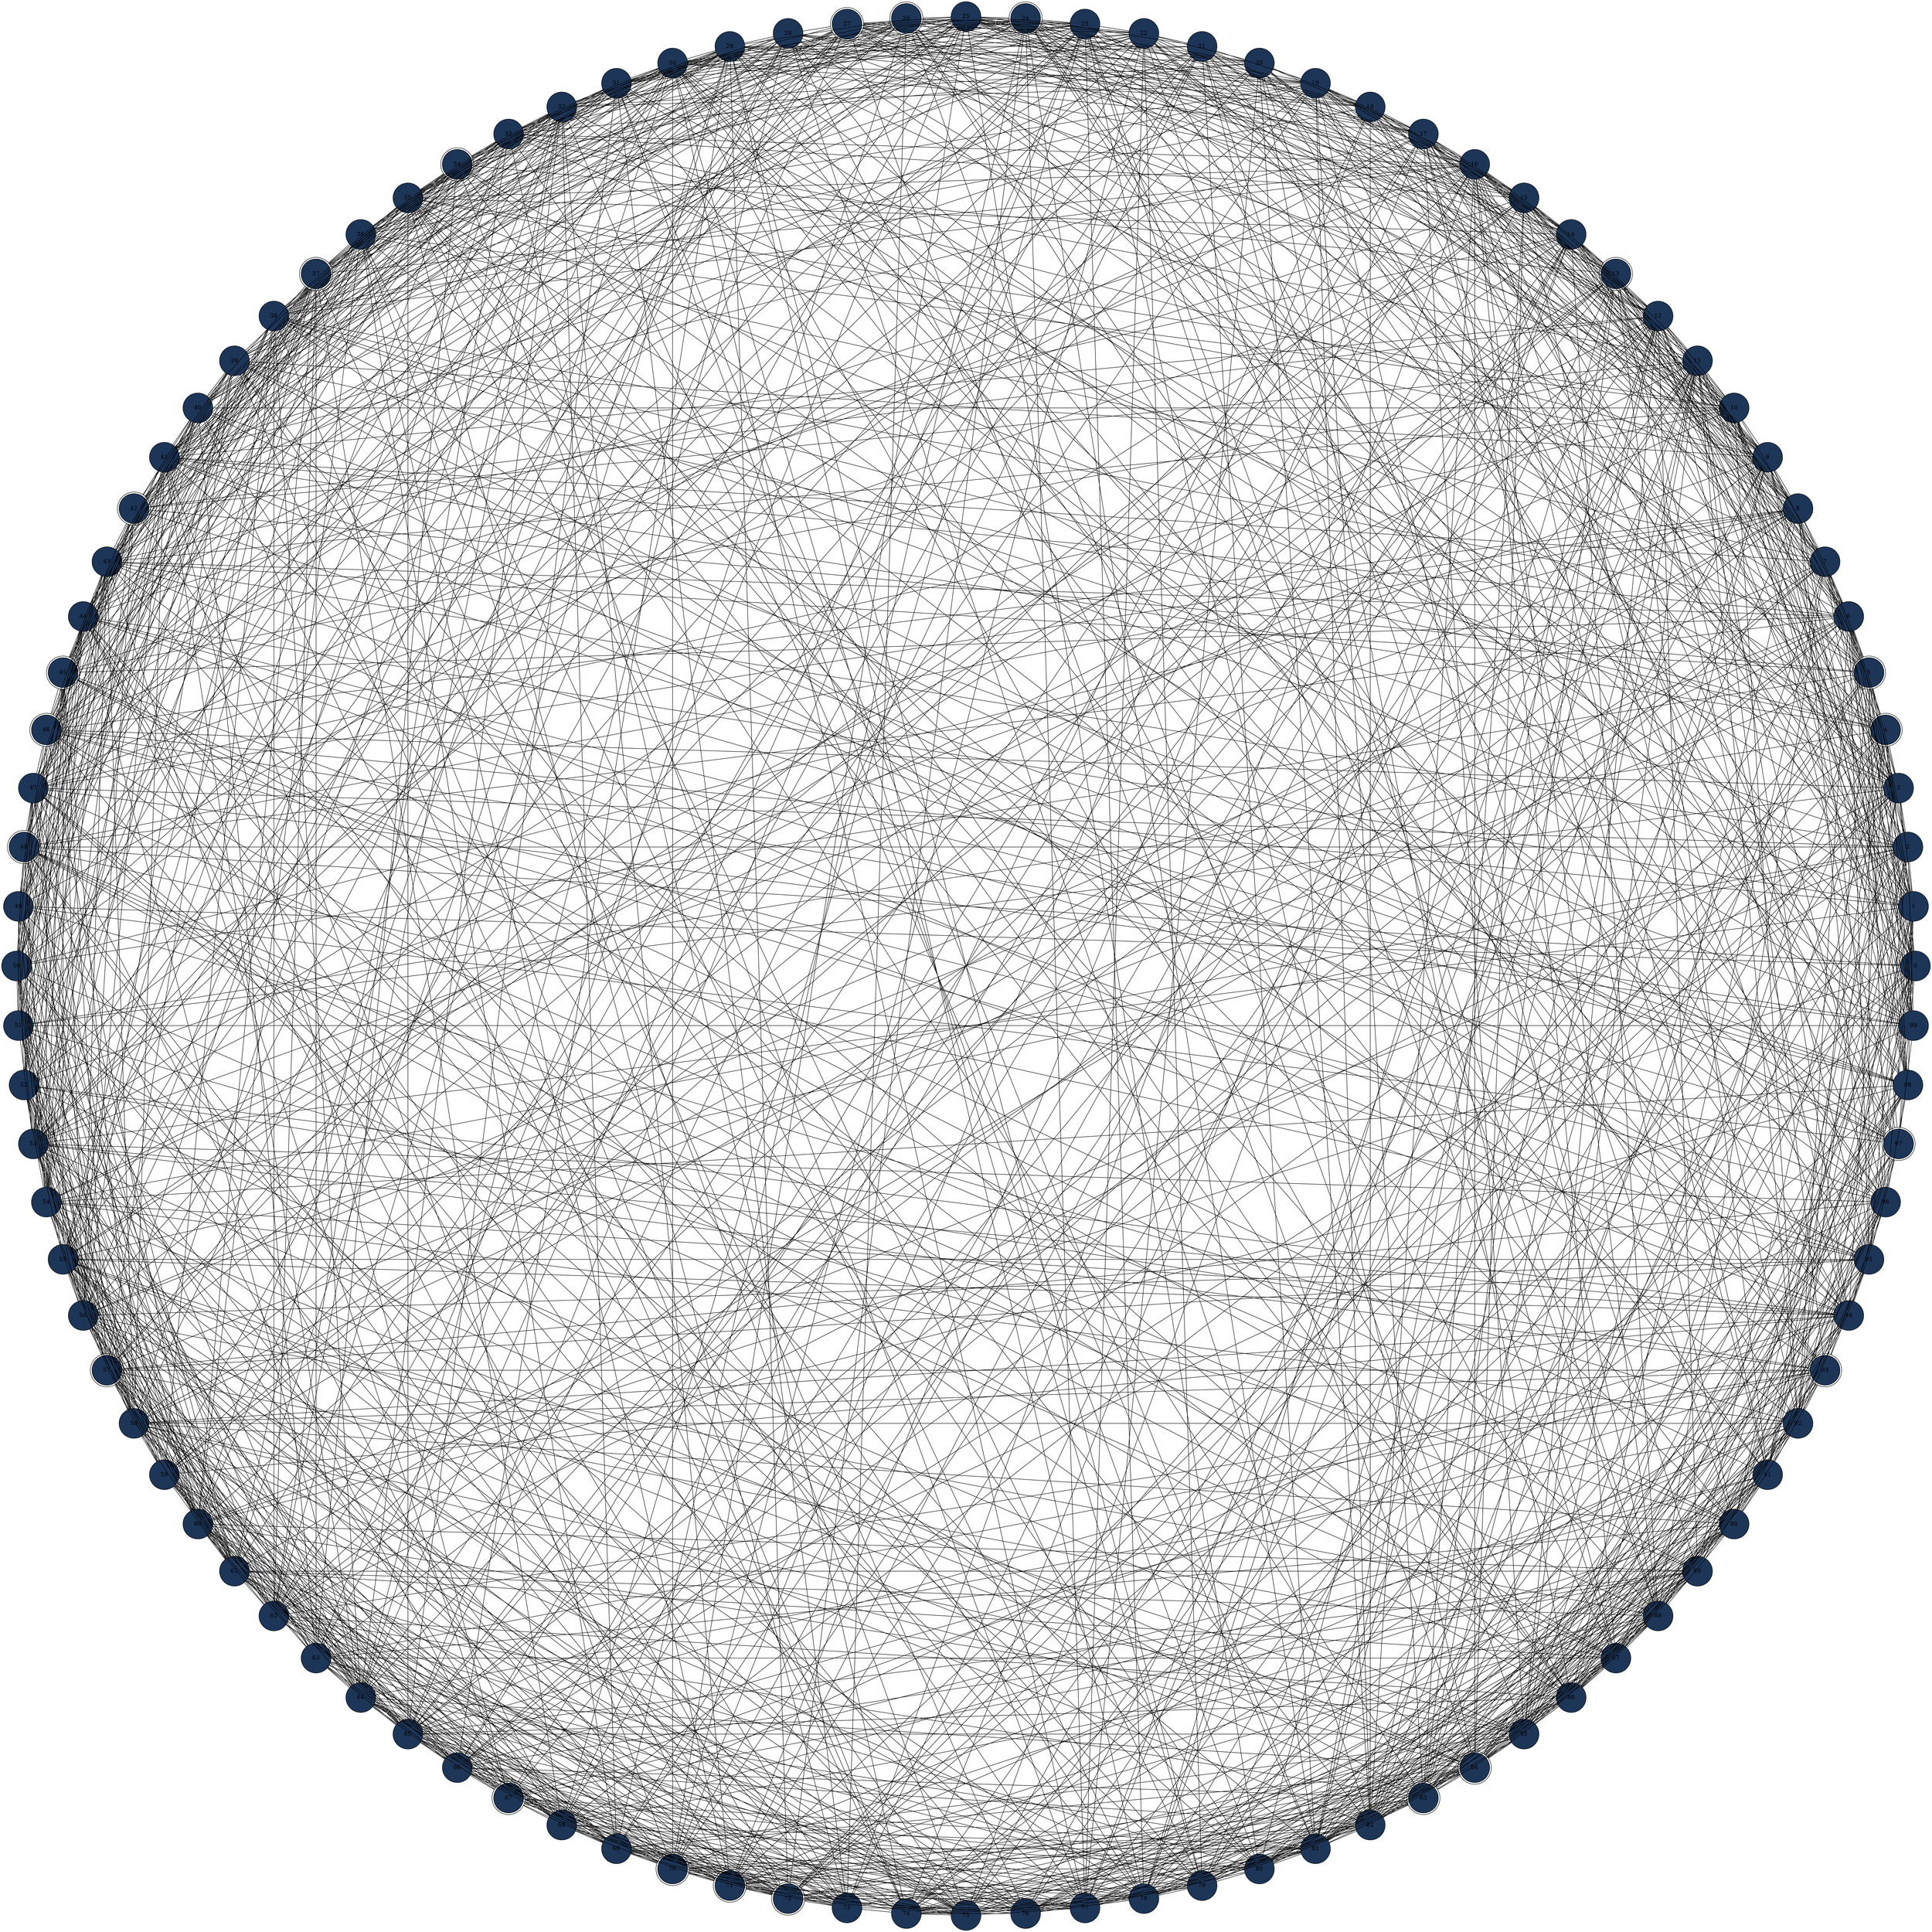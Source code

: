 graph the_graph {
ordering=out
layout="neato"
A [label="0",pos="31.830989,0.000000!",shape="circle",width=1.,fixedsize=true,style=filled,fillcolor="#1D3557"]
B [label="1",pos="31.768177,1.998684!",shape="circle",width=1.,fixedsize=true,style=filled,fillcolor="#1D3557"]
C [label="2",pos="31.579992,3.989481!",shape="circle",width=1.,fixedsize=true,style=filled,fillcolor="#1D3557"]
D [label="3",pos="31.267174,5.964532!",shape="circle",width=1.,fixedsize=true,style=filled,fillcolor="#1D3557"]
E [label="4",pos="30.830960,7.916045!",shape="doublecircle",width=1.,fixedsize=true,style=filled,fillcolor="#1D3557"]
F [label="5",pos="30.273069,9.836316!",shape="doublecircle",width=1.,fixedsize=true,style=filled,fillcolor="#1D3557"]
G [label="6",pos="29.595705,11.717768!",shape="circle",width=1.,fixedsize=true,style=filled,fillcolor="#1D3557"]
H [label="7",pos="28.801540,13.552976!",shape="circle",width=1.,fixedsize=true,style=filled,fillcolor="#1D3557"]
I [label="8",pos="27.893708,15.334696!",shape="circle",width=1.,fixedsize=true,style=filled,fillcolor="#1D3557"]
J [label="9",pos="26.875793,17.055897!",shape="circle",width=1.,fixedsize=true,style=filled,fillcolor="#1D3557"]
K [label="10",pos="25.751811,18.709786!",shape="circle",width=1.,fixedsize=true,style=filled,fillcolor="#1D3557"]
L [label="11",pos="24.526198,20.289836!",shape="circle",width=1.,fixedsize=true,style=filled,fillcolor="#1D3557"]
M [label="12",pos="23.203792,21.789811!",shape="circle",width=1.,fixedsize=true,style=filled,fillcolor="#1D3557"]
N [label="13",pos="21.789811,23.203792!",shape="doublecircle",width=1.,fixedsize=true,style=filled,fillcolor="#1D3557"]
O [label="14",pos="20.289836,24.526198!",shape="circle",width=1.,fixedsize=true,style=filled,fillcolor="#1D3557"]
P [label="15",pos="18.709786,25.751811!",shape="circle",width=1.,fixedsize=true,style=filled,fillcolor="#1D3557"]
Q [label="16",pos="17.055897,26.875793!",shape="circle",width=1.,fixedsize=true,style=filled,fillcolor="#1D3557"]
R [label="17",pos="15.334696,27.893708!",shape="circle",width=1.,fixedsize=true,style=filled,fillcolor="#1D3557"]
S [label="18",pos="13.552976,28.801540!",shape="circle",width=1.,fixedsize=true,style=filled,fillcolor="#1D3557"]
T [label="19",pos="11.717768,29.595705!",shape="circle",width=1.,fixedsize=true,style=filled,fillcolor="#1D3557"]
U [label="20",pos="9.836316,30.273069!",shape="circle",width=1.,fixedsize=true,style=filled,fillcolor="#1D3557"]
V [label="21",pos="7.916045,30.830960!",shape="circle",width=1.,fixedsize=true,style=filled,fillcolor="#1D3557"]
W [label="22",pos="5.964532,31.267174!",shape="circle",width=1.,fixedsize=true,style=filled,fillcolor="#1D3557"]
X [label="23",pos="3.989481,31.579992!",shape="circle",width=1.,fixedsize=true,style=filled,fillcolor="#1D3557"]
Y [label="24",pos="1.998684,31.768177!",shape="doublecircle",width=1.,fixedsize=true,style=filled,fillcolor="#1D3557"]
Z [label="25",pos="0.000000,31.830989!",shape="circle",width=1.,fixedsize=true,style=filled,fillcolor="#1D3557"]
AB [label="26",pos="-1.998684,31.768177!",shape="doublecircle",width=1.,fixedsize=true,style=filled,fillcolor="#1D3557"]
BB [label="27",pos="-3.989481,31.579992!",shape="doublecircle",width=1.,fixedsize=true,style=filled,fillcolor="#1D3557"]
CB [label="28",pos="-5.964532,31.267174!",shape="circle",width=1.,fixedsize=true,style=filled,fillcolor="#1D3557"]
DB [label="29",pos="-7.916045,30.830960!",shape="circle",width=1.,fixedsize=true,style=filled,fillcolor="#1D3557"]
EB [label="30",pos="-9.836316,30.273069!",shape="circle",width=1.,fixedsize=true,style=filled,fillcolor="#1D3557"]
FB [label="31",pos="-11.717768,29.595705!",shape="circle",width=1.,fixedsize=true,style=filled,fillcolor="#1D3557"]
GB [label="32",pos="-13.552976,28.801540!",shape="circle",width=1.,fixedsize=true,style=filled,fillcolor="#1D3557"]
HB [label="33",pos="-15.334696,27.893708!",shape="circle",width=1.,fixedsize=true,style=filled,fillcolor="#1D3557"]
IB [label="34",pos="-17.055897,26.875793!",shape="doublecircle",width=1.,fixedsize=true,style=filled,fillcolor="#1D3557"]
JB [label="35",pos="-18.709786,25.751811!",shape="circle",width=1.,fixedsize=true,style=filled,fillcolor="#1D3557"]
KB [label="36",pos="-20.289836,24.526198!",shape="circle",width=1.,fixedsize=true,style=filled,fillcolor="#1D3557"]
LB [label="37",pos="-21.789811,23.203792!",shape="doublecircle",width=1.,fixedsize=true,style=filled,fillcolor="#1D3557"]
MB [label="38",pos="-23.203792,21.789811!",shape="circle",width=1.,fixedsize=true,style=filled,fillcolor="#1D3557"]
NB [label="39",pos="-24.526198,20.289836!",shape="circle",width=1.,fixedsize=true,style=filled,fillcolor="#1D3557"]
OB [label="40",pos="-25.751811,18.709786!",shape="circle",width=1.,fixedsize=true,style=filled,fillcolor="#1D3557"]
PB [label="41",pos="-26.875793,17.055897!",shape="circle",width=1.,fixedsize=true,style=filled,fillcolor="#1D3557"]
QB [label="42",pos="-27.893708,15.334696!",shape="doublecircle",width=1.,fixedsize=true,style=filled,fillcolor="#1D3557"]
RB [label="43",pos="-28.801540,13.552976!",shape="circle",width=1.,fixedsize=true,style=filled,fillcolor="#1D3557"]
SB [label="44",pos="-29.595705,11.717768!",shape="circle",width=1.,fixedsize=true,style=filled,fillcolor="#1D3557"]
TB [label="45",pos="-30.273069,9.836316!",shape="doublecircle",width=1.,fixedsize=true,style=filled,fillcolor="#1D3557"]
UB [label="46",pos="-30.830960,7.916045!",shape="doublecircle",width=1.,fixedsize=true,style=filled,fillcolor="#1D3557"]
VB [label="47",pos="-31.267174,5.964532!",shape="circle",width=1.,fixedsize=true,style=filled,fillcolor="#1D3557"]
WB [label="48",pos="-31.579992,3.989481!",shape="doublecircle",width=1.,fixedsize=true,style=filled,fillcolor="#1D3557"]
XB [label="49",pos="-31.768177,1.998684!",shape="circle",width=1.,fixedsize=true,style=filled,fillcolor="#1D3557"]
YB [label="50",pos="-31.830989,0.000000!",shape="circle",width=1.,fixedsize=true,style=filled,fillcolor="#1D3557"]
ZB [label="51",pos="-31.768177,-1.998684!",shape="circle",width=1.,fixedsize=true,style=filled,fillcolor="#1D3557"]
AC [label="52",pos="-31.579992,-3.989481!",shape="circle",width=1.,fixedsize=true,style=filled,fillcolor="#1D3557"]
BC [label="53",pos="-31.267174,-5.964532!",shape="circle",width=1.,fixedsize=true,style=filled,fillcolor="#1D3557"]
CC [label="54",pos="-30.830960,-7.916045!",shape="circle",width=1.,fixedsize=true,style=filled,fillcolor="#1D3557"]
DC [label="55",pos="-30.273069,-9.836316!",shape="circle",width=1.,fixedsize=true,style=filled,fillcolor="#1D3557"]
EC [label="56",pos="-29.595705,-11.717768!",shape="circle",width=1.,fixedsize=true,style=filled,fillcolor="#1D3557"]
FC [label="57",pos="-28.801540,-13.552976!",shape="doublecircle",width=1.,fixedsize=true,style=filled,fillcolor="#1D3557"]
GC [label="58",pos="-27.893708,-15.334696!",shape="circle",width=1.,fixedsize=true,style=filled,fillcolor="#1D3557"]
HC [label="59",pos="-26.875793,-17.055897!",shape="circle",width=1.,fixedsize=true,style=filled,fillcolor="#1D3557"]
IC [label="60",pos="-25.751811,-18.709786!",shape="circle",width=1.,fixedsize=true,style=filled,fillcolor="#1D3557"]
JC [label="61",pos="-24.526198,-20.289836!",shape="circle",width=1.,fixedsize=true,style=filled,fillcolor="#1D3557"]
KC [label="62",pos="-23.203792,-21.789811!",shape="circle",width=1.,fixedsize=true,style=filled,fillcolor="#1D3557"]
LC [label="63",pos="-21.789811,-23.203792!",shape="circle",width=1.,fixedsize=true,style=filled,fillcolor="#1D3557"]
MC [label="64",pos="-20.289836,-24.526198!",shape="circle",width=1.,fixedsize=true,style=filled,fillcolor="#1D3557"]
NC [label="65",pos="-18.709786,-25.751811!",shape="circle",width=1.,fixedsize=true,style=filled,fillcolor="#1D3557"]
OC [label="66",pos="-17.055897,-26.875793!",shape="circle",width=1.,fixedsize=true,style=filled,fillcolor="#1D3557"]
PC [label="67",pos="-15.334696,-27.893708!",shape="doublecircle",width=1.,fixedsize=true,style=filled,fillcolor="#1D3557"]
QC [label="68",pos="-13.552976,-28.801540!",shape="circle",width=1.,fixedsize=true,style=filled,fillcolor="#1D3557"]
RC [label="69",pos="-11.717768,-29.595705!",shape="circle",width=1.,fixedsize=true,style=filled,fillcolor="#1D3557"]
SC [label="70",pos="-9.836316,-30.273069!",shape="doublecircle",width=1.,fixedsize=true,style=filled,fillcolor="#1D3557"]
TC [label="71",pos="-7.916045,-30.830960!",shape="doublecircle",width=1.,fixedsize=true,style=filled,fillcolor="#1D3557"]
UC [label="72",pos="-5.964532,-31.267174!",shape="doublecircle",width=1.,fixedsize=true,style=filled,fillcolor="#1D3557"]
VC [label="73",pos="-3.989481,-31.579992!",shape="circle",width=1.,fixedsize=true,style=filled,fillcolor="#1D3557"]
WC [label="74",pos="-1.998684,-31.768177!",shape="circle",width=1.,fixedsize=true,style=filled,fillcolor="#1D3557"]
XC [label="75",pos="-0.000000,-31.830989!",shape="circle",width=1.,fixedsize=true,style=filled,fillcolor="#1D3557"]
YC [label="76",pos="1.998684,-31.768177!",shape="circle",width=1.,fixedsize=true,style=filled,fillcolor="#1D3557"]
ZC [label="77",pos="3.989481,-31.579992!",shape="circle",width=1.,fixedsize=true,style=filled,fillcolor="#1D3557"]
AD [label="78",pos="5.964532,-31.267174!",shape="circle",width=1.,fixedsize=true,style=filled,fillcolor="#1D3557"]
BD [label="79",pos="7.916045,-30.830960!",shape="circle",width=1.,fixedsize=true,style=filled,fillcolor="#1D3557"]
CD [label="80",pos="9.836316,-30.273069!",shape="circle",width=1.,fixedsize=true,style=filled,fillcolor="#1D3557"]
DD [label="81",pos="11.717768,-29.595705!",shape="circle",width=1.,fixedsize=true,style=filled,fillcolor="#1D3557"]
ED [label="82",pos="13.552976,-28.801540!",shape="circle",width=1.,fixedsize=true,style=filled,fillcolor="#1D3557"]
FD [label="83",pos="15.334696,-27.893708!",shape="doublecircle",width=1.,fixedsize=true,style=filled,fillcolor="#1D3557"]
GD [label="84",pos="17.055897,-26.875793!",shape="doublecircle",width=1.,fixedsize=true,style=filled,fillcolor="#1D3557"]
HD [label="85",pos="18.709786,-25.751811!",shape="circle",width=1.,fixedsize=true,style=filled,fillcolor="#1D3557"]
ID [label="86",pos="20.289836,-24.526198!",shape="circle",width=1.,fixedsize=true,style=filled,fillcolor="#1D3557"]
JD [label="87",pos="21.789811,-23.203792!",shape="circle",width=1.,fixedsize=true,style=filled,fillcolor="#1D3557"]
KD [label="88",pos="23.203792,-21.789811!",shape="circle",width=1.,fixedsize=true,style=filled,fillcolor="#1D3557"]
LD [label="89",pos="24.526198,-20.289836!",shape="circle",width=1.,fixedsize=true,style=filled,fillcolor="#1D3557"]
MD [label="90",pos="25.751811,-18.709786!",shape="circle",width=1.,fixedsize=true,style=filled,fillcolor="#1D3557"]
ND [label="91",pos="26.875793,-17.055897!",shape="circle",width=1.,fixedsize=true,style=filled,fillcolor="#1D3557"]
OD [label="92",pos="27.893708,-15.334696!",shape="circle",width=1.,fixedsize=true,style=filled,fillcolor="#1D3557"]
PD [label="93",pos="28.801540,-13.552976!",shape="doublecircle",width=1.,fixedsize=true,style=filled,fillcolor="#1D3557"]
QD [label="94",pos="29.595705,-11.717768!",shape="circle",width=1.,fixedsize=true,style=filled,fillcolor="#1D3557"]
RD [label="95",pos="30.273069,-9.836316!",shape="circle",width=1.,fixedsize=true,style=filled,fillcolor="#1D3557"]
SD [label="96",pos="30.830960,-7.916045!",shape="circle",width=1.,fixedsize=true,style=filled,fillcolor="#1D3557"]
TD [label="97",pos="31.267174,-5.964532!",shape="doublecircle",width=1.,fixedsize=true,style=filled,fillcolor="#1D3557"]
UD [label="98",pos="31.579992,-3.989481!",shape="circle",width=1.,fixedsize=true,style=filled,fillcolor="#1D3557"]
VD [label="99",pos="31.768177,-1.998684!",shape="circle",width=1.,fixedsize=true,style=filled,fillcolor="#1D3557"]
A -- D
A -- E
A -- G
A -- H
A -- J
A -- K
A -- L
A -- M
A -- Q
A -- R
A -- AB
A -- DB
A -- WB
A -- XB
A -- IC
A -- UC
A -- WC
A -- AD
A -- HD
A -- ID
A -- JD
A -- MD
A -- OD
A -- PD
A -- RD
A -- TD
B -- C
B -- D
B -- F
B -- G
B -- H
B -- K
B -- L
B -- M
B -- O
B -- R
B -- S
B -- V
B -- FB
B -- MB
B -- SB
B -- UB
B -- BC
B -- UC
B -- ED
B -- LD
B -- ND
B -- OD
B -- RD
B -- SD
B -- TD
B -- UD
C -- D
C -- F
C -- G
C -- H
C -- N
C -- P
C -- EB
C -- MB
C -- RB
C -- VB
C -- WB
C -- CC
C -- DC
C -- IC
C -- OC
C -- BD
C -- DD
C -- HD
C -- MD
C -- ND
C -- PD
C -- RD
C -- VD
D -- E
D -- F
D -- G
D -- L
D -- N
D -- O
D -- S
D -- W
D -- X
D -- Y
D -- CB
D -- GB
D -- JB
D -- UB
D -- ZB
D -- KC
D -- QC
D -- TC
D -- UC
D -- ZC
D -- ED
D -- MD
D -- ND
E -- G
E -- H
E -- N
E -- W
E -- BB
E -- FB
E -- HB
E -- MB
E -- NB
E -- PB
E -- ZB
E -- OC
E -- UC
E -- BD
E -- FD
E -- ID
E -- LD
E -- ND
E -- OD
E -- QD
E -- UD
E -- VD
F -- G
F -- H
F -- J
F -- L
F -- O
F -- R
F -- W
F -- Y
F -- CB
F -- QB
F -- RB
F -- YB
F -- FC
F -- UC
F -- XC
F -- YC
F -- AD
F -- HD
F -- OD
F -- RD
F -- SD
F -- UD
F -- VD
G -- H
G -- I
G -- J
G -- L
G -- N
G -- O
G -- P
G -- R
G -- T
G -- BB
G -- MB
G -- PB
G -- RB
G -- TB
G -- WB
G -- EC
G -- GC
G -- JC
G -- NC
G -- OC
G -- WC
G -- ED
G -- OD
G -- RD
G -- TD
G -- UD
G -- VD
H -- I
H -- K
H -- M
H -- N
H -- P
H -- Q
H -- R
H -- U
H -- DB
H -- KB
H -- PB
H -- EC
H -- KC
H -- NC
H -- OC
H -- FD
H -- ID
H -- KD
H -- UD
I -- J
I -- M
I -- O
I -- P
I -- Q
I -- R
I -- T
I -- U
I -- V
I -- BB
I -- UB
I -- VB
I -- WB
I -- YB
I -- BC
I -- GC
I -- HC
I -- LC
I -- BD
I -- HD
I -- RD
I -- SD
I -- UD
I -- VD
J -- K
J -- O
J -- P
J -- Q
J -- R
J -- S
J -- U
J -- V
J -- W
J -- Y
J -- HB
J -- JB
J -- NB
J -- AC
J -- KC
J -- XC
J -- YC
J -- ED
J -- FD
J -- UD
J -- VD
K -- L
K -- M
K -- O
K -- Q
K -- S
K -- T
K -- X
K -- Z
K -- BB
K -- JB
K -- KB
K -- OB
K -- RB
K -- VB
K -- CC
K -- OD
K -- TD
K -- UD
K -- VD
L -- M
L -- O
L -- Q
L -- T
L -- CB
L -- HB
L -- QB
L -- TB
L -- CC
L -- PC
L -- SC
L -- TC
L -- ZC
L -- AD
L -- DD
L -- ED
L -- FD
L -- HD
L -- OD
L -- PD
L -- QD
M -- O
M -- P
M -- Q
M -- R
M -- X
M -- Y
M -- Z
M -- AB
M -- PB
M -- QB
M -- BC
M -- HC
M -- KC
M -- MC
M -- RC
M -- ZC
M -- AD
M -- CD
M -- DD
M -- HD
M -- LD
M -- SD
M -- VD
N -- O
N -- P
N -- V
N -- W
N -- Z
N -- IB
N -- DC
N -- GC
N -- HC
N -- IC
N -- NC
N -- VC
N -- AD
N -- DD
N -- FD
N -- ND
N -- QD
N -- RD
O -- P
O -- Q
O -- R
O -- S
O -- T
O -- Y
O -- Z
O -- BB
O -- JB
O -- RB
O -- VB
O -- DC
O -- NC
O -- RC
O -- SC
O -- TC
O -- WC
O -- XC
O -- KD
P -- Q
P -- R
P -- S
P -- T
P -- V
P -- Z
P -- BB
P -- DB
P -- HB
P -- TB
P -- BC
P -- EC
P -- FC
P -- QC
P -- FD
P -- GD
P -- OD
Q -- R
Q -- T
Q -- W
Q -- BB
Q -- CB
Q -- HB
Q -- JB
Q -- LB
Q -- MB
Q -- SB
Q -- UB
Q -- HC
Q -- OC
Q -- PC
Q -- VC
Q -- ED
Q -- GD
Q -- JD
Q -- KD
Q -- ND
Q -- QD
Q -- TD
R -- S
R -- T
R -- U
R -- Z
R -- AB
R -- BB
R -- CB
R -- EB
R -- PB
R -- VB
R -- XB
R -- MC
R -- OC
R -- TC
R -- HD
R -- MD
R -- ND
R -- SD
S -- T
S -- U
S -- Y
S -- Z
S -- AB
S -- CB
S -- DB
S -- EB
S -- MB
S -- QC
S -- SC
S -- ED
S -- TD
T -- V
T -- Z
T -- BB
T -- CB
T -- DB
T -- EB
T -- GB
T -- KB
T -- MB
T -- PB
T -- AC
T -- FC
T -- KC
T -- ED
T -- FD
T -- KD
T -- RD
T -- UD
U -- W
U -- Z
U -- AB
U -- BB
U -- DB
U -- GB
U -- HB
U -- YB
U -- FC
U -- ZC
U -- ED
U -- ID
U -- MD
U -- TD
U -- VD
V -- W
V -- Y
V -- DB
V -- EB
V -- QB
V -- SB
V -- BC
V -- EC
V -- JC
V -- LC
V -- NC
V -- DD
V -- JD
V -- LD
V -- UD
W -- X
W -- Z
W -- AB
W -- BB
W -- EB
W -- FB
W -- IB
W -- JB
W -- MB
W -- NB
W -- UB
W -- BC
W -- KC
W -- SC
W -- ZC
W -- BD
W -- KD
W -- QD
X -- Y
X -- Z
X -- AB
X -- BB
X -- EB
X -- FB
X -- GB
X -- KB
X -- RB
X -- YB
X -- AC
X -- BC
X -- MC
X -- NC
X -- QC
X -- AD
X -- GD
X -- JD
X -- KD
X -- SD
Y -- Z
Y -- BB
Y -- EB
Y -- FB
Y -- GB
Y -- HB
Y -- LB
Y -- PB
Y -- QB
Y -- RC
Y -- UC
Y -- ZC
Y -- DD
Y -- QD
Y -- RD
Y -- SD
Y -- UD
Z -- AB
Z -- BB
Z -- EB
Z -- FB
Z -- JB
Z -- KB
Z -- MB
Z -- RB
Z -- SB
Z -- UB
Z -- VB
Z -- DC
Z -- HC
Z -- LC
Z -- SC
Z -- CD
AB -- DB
AB -- FB
AB -- HB
AB -- KB
AB -- LB
AB -- NB
AB -- OB
AB -- PB
AB -- UB
AB -- VB
AB -- MC
AB -- VC
AB -- HD
AB -- OD
AB -- PD
AB -- VD
BB -- CB
BB -- FB
BB -- LB
BB -- MB
BB -- NB
BB -- OB
BB -- QB
BB -- XB
BB -- ZB
BB -- BC
BB -- CC
BB -- IC
BB -- GD
CB -- DB
CB -- GB
CB -- IB
CB -- JB
CB -- PB
CB -- SB
CB -- TB
CB -- DC
CB -- FC
CB -- GC
CB -- MC
CB -- ED
CB -- JD
CB -- PD
DB -- EB
DB -- GB
DB -- HB
DB -- IB
DB -- JB
DB -- LB
DB -- NB
DB -- OB
DB -- PB
DB -- QB
DB -- WB
DB -- JC
DB -- KC
DB -- OC
DB -- UC
DB -- AD
DB -- BD
DB -- ND
DB -- QD
EB -- FB
EB -- GB
EB -- HB
EB -- JB
EB -- KB
EB -- MB
EB -- OB
EB -- PB
EB -- YB
EB -- BC
EB -- EC
EB -- IC
EB -- SC
EB -- ZC
EB -- BD
EB -- ID
EB -- ND
EB -- PD
EB -- QD
EB -- SD
EB -- VD
FB -- HB
FB -- IB
FB -- JB
FB -- LB
FB -- MB
FB -- OB
FB -- PB
FB -- RB
FB -- VB
FB -- NC
FB -- VC
FB -- CD
FB -- DD
FB -- MD
GB -- HB
GB -- IB
GB -- JB
GB -- KB
GB -- LB
GB -- MB
GB -- NB
GB -- QB
GB -- RB
GB -- TB
GB -- ZB
GB -- EC
GB -- GC
GB -- JC
GB -- KC
GB -- MC
GB -- RC
GB -- TC
GB -- DD
GB -- TD
HB -- IB
HB -- JB
HB -- KB
HB -- LB
HB -- OB
HB -- PB
HB -- QB
HB -- UB
HB -- DC
HB -- FC
HB -- KC
HB -- WC
HB -- ID
IB -- JB
IB -- KB
IB -- LB
IB -- MB
IB -- OB
IB -- PB
IB -- QB
IB -- RB
IB -- UB
IB -- VB
IB -- XB
IB -- DC
IB -- LC
IB -- ZC
IB -- ID
IB -- SD
IB -- VD
JB -- LB
JB -- MB
JB -- NB
JB -- QB
JB -- SB
JB -- TB
JB -- NC
JB -- VC
JB -- BD
JB -- FD
JB -- ID
JB -- KD
JB -- MD
JB -- QD
JB -- TD
KB -- LB
KB -- RB
KB -- SB
KB -- VB
KB -- XB
KB -- AC
KB -- DC
KB -- IC
KB -- RC
KB -- TC
KB -- XC
KB -- AD
KB -- OD
LB -- OB
LB -- RB
LB -- SB
LB -- TB
LB -- UB
LB -- VB
LB -- WB
LB -- XB
LB -- YB
LB -- AC
LB -- BC
LB -- DC
LB -- IC
LB -- KC
LB -- LC
LB -- QC
LB -- YC
MB -- VB
MB -- WB
MB -- XB
MB -- YB
MB -- FC
MB -- HC
MB -- KC
MB -- MC
MB -- WC
MB -- PD
MB -- TD
NB -- OB
NB -- QB
NB -- RB
NB -- SB
NB -- TB
NB -- YB
NB -- BC
NB -- CC
NB -- EC
NB -- WC
NB -- CD
NB -- ED
NB -- RD
NB -- TD
OB -- PB
OB -- QB
OB -- SB
OB -- TB
OB -- UB
OB -- XB
OB -- YB
OB -- ZB
OB -- BC
OB -- LC
OB -- WC
OB -- AD
OB -- RD
OB -- VD
PB -- TB
PB -- UB
PB -- AC
PB -- CC
PB -- EC
PB -- GC
PB -- MC
PB -- PC
PB -- SC
PB -- ID
PB -- SD
PB -- UD
QB -- RB
QB -- TB
QB -- VB
QB -- WB
QB -- XB
QB -- YB
QB -- CC
QB -- EC
QB -- ZC
QB -- UD
RB -- TB
RB -- UB
RB -- VB
RB -- WB
RB -- ZB
RB -- AC
RB -- BC
RB -- CC
RB -- EC
RB -- GC
RB -- PC
RB -- CD
RB -- ID
RB -- QD
RB -- UD
SB -- WB
SB -- XB
SB -- YB
SB -- ZB
SB -- AC
SB -- BC
SB -- CC
SB -- MC
SB -- TC
SB -- UC
SB -- VC
SB -- XC
SB -- AD
SB -- BD
SB -- RD
SB -- TD
SB -- UD
TB -- UB
TB -- YB
TB -- AC
TB -- BC
TB -- CC
TB -- DC
TB -- EC
TB -- FC
TB -- GC
TB -- LD
TB -- MD
TB -- ND
TB -- QD
UB -- VB
UB -- XB
UB -- AC
UB -- CC
UB -- IC
UB -- YC
UB -- GD
UB -- JD
UB -- RD
UB -- SD
UB -- VD
VB -- WB
VB -- XB
VB -- YB
VB -- ZB
VB -- AC
VB -- EC
VB -- FC
VB -- HC
VB -- JC
VB -- QC
VB -- BD
VB -- CD
VB -- DD
VB -- MD
VB -- VD
WB -- YB
WB -- CC
WB -- GC
WB -- IC
WB -- JC
WB -- PC
WB -- UC
WB -- VC
WB -- ID
WB -- JD
WB -- KD
WB -- LD
WB -- RD
XB -- ZB
XB -- AC
XB -- CC
XB -- EC
XB -- GC
XB -- IC
XB -- JC
XB -- KC
XB -- MC
XB -- XC
XB -- OD
XB -- TD
YB -- ZB
YB -- BC
YB -- CC
YB -- DC
YB -- EC
YB -- FC
YB -- GC
YB -- IC
YB -- LC
YB -- UC
YB -- VC
YB -- ZC
YB -- JD
ZB -- BC
ZB -- FC
ZB -- GC
ZB -- HC
ZB -- JC
ZB -- MC
ZB -- QC
ZB -- SC
ZB -- FD
ZB -- MD
ZB -- VD
AC -- CC
AC -- DC
AC -- EC
AC -- FC
AC -- GC
AC -- IC
AC -- JC
AC -- KC
AC -- MC
AC -- NC
AC -- TC
AC -- HD
AC -- PD
AC -- QD
BC -- GC
BC -- HC
BC -- IC
BC -- JC
BC -- OC
BC -- SC
BC -- YC
BC -- AD
BC -- GD
BC -- PD
BC -- QD
BC -- SD
CC -- EC
CC -- FC
CC -- IC
CC -- JC
CC -- KC
CC -- LC
CC -- MC
CC -- PC
CC -- XC
CC -- GD
CC -- OD
CC -- QD
CC -- UD
DC -- EC
DC -- GC
DC -- HC
DC -- IC
DC -- KC
DC -- LC
DC -- MC
DC -- OC
DC -- TC
DC -- UC
DC -- VC
DC -- WC
DC -- YC
DC -- FD
DC -- GD
DC -- HD
DC -- QD
DC -- RD
EC -- GC
EC -- HC
EC -- JC
EC -- LC
EC -- MC
EC -- NC
EC -- RC
EC -- XC
EC -- AD
EC -- ED
EC -- KD
EC -- RD
FC -- HC
FC -- JC
FC -- KC
FC -- NC
FC -- OC
FC -- PC
FC -- RC
FC -- SC
FC -- XC
FC -- JD
FC -- PD
FC -- RD
FC -- SD
GC -- HC
GC -- JC
GC -- NC
GC -- OC
GC -- QC
GC -- RC
GC -- XC
GC -- YC
GC -- BD
GC -- GD
GC -- HD
GC -- MD
GC -- OD
GC -- PD
GC -- QD
HC -- JC
HC -- LC
HC -- MC
HC -- NC
HC -- OC
HC -- QC
HC -- RC
HC -- UC
HC -- VC
HC -- XC
HC -- QD
IC -- JC
IC -- KC
IC -- LC
IC -- NC
IC -- PC
IC -- QC
IC -- RC
IC -- TC
IC -- UC
IC -- VC
IC -- XC
IC -- HD
IC -- LD
IC -- UD
JC -- KC
JC -- OC
JC -- PC
JC -- QC
JC -- SC
JC -- UC
JC -- VC
JC -- WC
JC -- CD
JC -- JD
JC -- KD
JC -- LD
KC -- QC
KC -- RC
KC -- WC
KC -- YC
KC -- BD
KC -- FD
KC -- ID
KC -- PD
LC -- MC
LC -- NC
LC -- OC
LC -- PC
LC -- TC
LC -- UC
LC -- YC
LC -- AD
LC -- BD
LC -- JD
LC -- MD
LC -- PD
MC -- NC
MC -- OC
MC -- RC
MC -- SC
MC -- TC
MC -- UC
MC -- VC
MC -- ZC
MC -- DD
MC -- GD
MC -- OD
NC -- OC
NC -- PC
NC -- RC
NC -- SC
NC -- TC
NC -- UC
NC -- XC
NC -- YC
NC -- AD
NC -- HD
NC -- ID
NC -- LD
NC -- QD
NC -- VD
OC -- PC
OC -- RC
OC -- SC
OC -- TC
OC -- UC
OC -- WC
OC -- ZC
OC -- ED
OC -- FD
OC -- LD
OC -- PD
PC -- QC
PC -- RC
PC -- UC
PC -- VC
PC -- XC
PC -- YC
PC -- AD
PC -- CD
PC -- DD
PC -- LD
PC -- ND
PC -- QD
QC -- RC
QC -- SC
QC -- UC
QC -- VC
QC -- ZC
QC -- CD
QC -- DD
QC -- KD
QC -- ND
QC -- SD
RC -- SC
RC -- TC
RC -- UC
RC -- WC
RC -- XC
RC -- YC
RC -- ZC
RC -- AD
RC -- BD
RC -- DD
RC -- GD
RC -- HD
SC -- TC
SC -- UC
SC -- VC
SC -- XC
SC -- ZC
SC -- AD
SC -- CD
SC -- DD
SC -- ED
SC -- MD
SC -- OD
TC -- UC
TC -- VC
TC -- XC
TC -- ZC
TC -- ED
TC -- FD
TC -- GD
TC -- KD
TC -- LD
TC -- OD
UC -- VC
UC -- XC
UC -- YC
UC -- AD
UC -- BD
UC -- CD
UC -- FD
UC -- GD
UC -- HD
VC -- WC
VC -- ZC
VC -- ED
VC -- GD
WC -- XC
WC -- YC
WC -- ZC
WC -- AD
WC -- DD
WC -- ED
WC -- FD
WC -- GD
WC -- ID
WC -- PD
WC -- TD
WC -- UD
XC -- ZC
XC -- BD
XC -- DD
XC -- GD
XC -- HD
XC -- JD
XC -- ND
YC -- AD
YC -- BD
YC -- DD
YC -- FD
YC -- HD
YC -- ID
YC -- KD
YC -- LD
YC -- MD
YC -- ND
ZC -- CD
ZC -- DD
ZC -- ED
ZC -- GD
ZC -- ID
ZC -- KD
ZC -- LD
ZC -- MD
AD -- BD
AD -- DD
AD -- ED
AD -- FD
AD -- GD
AD -- ID
AD -- JD
AD -- LD
AD -- SD
BD -- CD
BD -- FD
BD -- GD
BD -- JD
BD -- MD
BD -- ND
CD -- DD
CD -- FD
CD -- GD
CD -- ID
CD -- KD
CD -- LD
CD -- MD
CD -- ND
CD -- OD
CD -- RD
DD -- ED
DD -- FD
DD -- JD
DD -- KD
DD -- LD
DD -- MD
DD -- ND
DD -- OD
DD -- QD
DD -- UD
ED -- HD
ED -- ID
ED -- JD
ED -- LD
ED -- MD
ED -- QD
ED -- UD
FD -- GD
FD -- HD
FD -- KD
FD -- MD
FD -- ND
FD -- OD
FD -- RD
FD -- SD
FD -- TD
GD -- HD
GD -- ID
GD -- JD
GD -- KD
GD -- LD
GD -- MD
GD -- OD
GD -- PD
GD -- QD
GD -- RD
GD -- TD
GD -- UD
HD -- KD
HD -- LD
HD -- ND
HD -- PD
HD -- QD
HD -- TD
HD -- UD
ID -- JD
ID -- KD
ID -- LD
ID -- MD
ID -- ND
ID -- OD
ID -- SD
ID -- UD
JD -- KD
JD -- ND
JD -- OD
JD -- SD
JD -- UD
KD -- MD
KD -- PD
KD -- QD
KD -- RD
KD -- VD
LD -- PD
LD -- SD
LD -- TD
MD -- ND
MD -- OD
MD -- QD
MD -- SD
ND -- PD
ND -- RD
ND -- TD
OD -- PD
OD -- RD
OD -- TD
PD -- RD
PD -- SD
QD -- RD
QD -- SD
QD -- TD
RD -- TD
SD -- UD
TD -- VD
}
